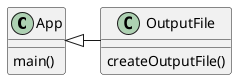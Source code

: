 @startuml
'https://plantuml.com/class-diagram

class App
class OutputFile

App <|- OutputFile

class App {
    main()
}

class OutputFile {
    createOutputFile()
}

@enduml